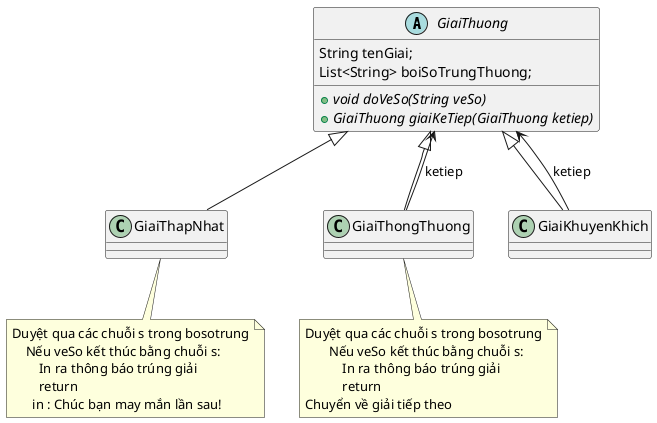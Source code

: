 @startuml
abstract class GiaiThuong{
    String tenGiai;
    List<String> boiSoTrungThuong;
    +{abstract} void doVeSo(String veSo)
    +{abstract} GiaiThuong giaiKeTiep(GiaiThuong ketiep)
}
GiaiThuong <|-- GiaiThapNhat
GiaiThuong <|-- GiaiThongThuong
GiaiThongThuong-->GiaiThuong : ketiep
GiaiThuong <|-- GiaiKhuyenKhich
GiaiKhuyenKhich-->GiaiThuong : ketiep

note bottom of GiaiThapNhat
   Duyệt qua các chuỗi s trong bosotrung
       Nếu veSo kết thúc bằng chuỗi s:
           In ra thông báo trúng giải
           return
         in : Chúc bạn may mắn lần sau!
end note

note bottom of GiaiThongThuong
    Duyệt qua các chuỗi s trong bosotrung
           Nếu veSo kết thúc bằng chuỗi s:
               In ra thông báo trúng giải
               return
    Chuyển về giải tiếp theo
end note

@enduml
